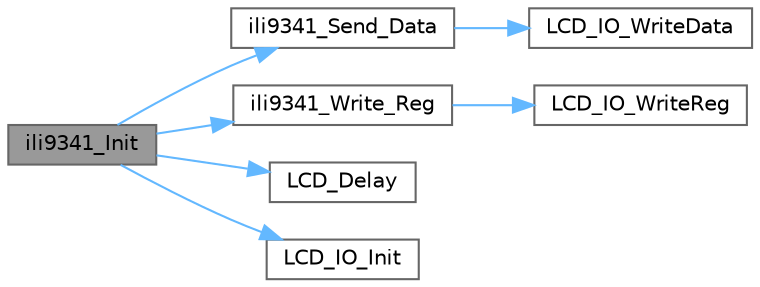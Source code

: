 digraph "ili9341_Init"
{
 // LATEX_PDF_SIZE
  bgcolor="transparent";
  edge [fontname=Helvetica,fontsize=10,labelfontname=Helvetica,labelfontsize=10];
  node [fontname=Helvetica,fontsize=10,shape=box,height=0.2,width=0.4];
  rankdir="LR";
  Node1 [id="Node000001",label="ili9341_Init",height=0.2,width=0.4,color="gray40", fillcolor="grey60", style="filled", fontcolor="black",tooltip="Power on the LCD."];
  Node1 -> Node2 [id="edge1_Node000001_Node000002",color="steelblue1",style="solid",tooltip=" "];
  Node2 [id="Node000002",label="ili9341_Send_Data",height=0.2,width=0.4,color="grey40", fillcolor="white", style="filled",URL="$group___i_l_i9341___exported___functions.html#ga2ab32c85fa63d2acadeffc52a494f168",tooltip="Writes data to the selected LCD register."];
  Node2 -> Node3 [id="edge2_Node000002_Node000003",color="steelblue1",style="solid",tooltip=" "];
  Node3 [id="Node000003",label="LCD_IO_WriteData",height=0.2,width=0.4,color="grey40", fillcolor="white", style="filled",URL="$group___i_l_i9341___exported___functions.html#gaae6ab499c7ca32f026708cbfb5153c97",tooltip="Writes register value."];
  Node1 -> Node4 [id="edge3_Node000001_Node000004",color="steelblue1",style="solid",tooltip=" "];
  Node4 [id="Node000004",label="ili9341_Write_Reg",height=0.2,width=0.4,color="grey40", fillcolor="white", style="filled",URL="$group___i_l_i9341___exported___functions.html#ga4adb2f8560c2addc44f415420f56d783",tooltip="Writes to the selected LCD register."];
  Node4 -> Node5 [id="edge4_Node000004_Node000005",color="steelblue1",style="solid",tooltip=" "];
  Node5 [id="Node000005",label="LCD_IO_WriteReg",height=0.2,width=0.4,color="grey40", fillcolor="white", style="filled",URL="$group___i_l_i9341___exported___functions.html#ga435f47c3f7c327325ea17f71fae7cebc",tooltip="Writes register address."];
  Node1 -> Node6 [id="edge5_Node000001_Node000006",color="steelblue1",style="solid",tooltip=" "];
  Node6 [id="Node000006",label="LCD_Delay",height=0.2,width=0.4,color="grey40", fillcolor="white", style="filled",URL="$group___i_l_i9341___exported___functions.html#ga0b45e37ff42910b44d218393ed479e12",tooltip="Wait for loop in ms."];
  Node1 -> Node7 [id="edge6_Node000001_Node000007",color="steelblue1",style="solid",tooltip=" "];
  Node7 [id="Node000007",label="LCD_IO_Init",height=0.2,width=0.4,color="grey40", fillcolor="white", style="filled",URL="$group___i_l_i9341___exported___functions.html#gaccf0a45e037a886f9b1a849bedd63735",tooltip="Configures the LCD_SPI interface."];
}
